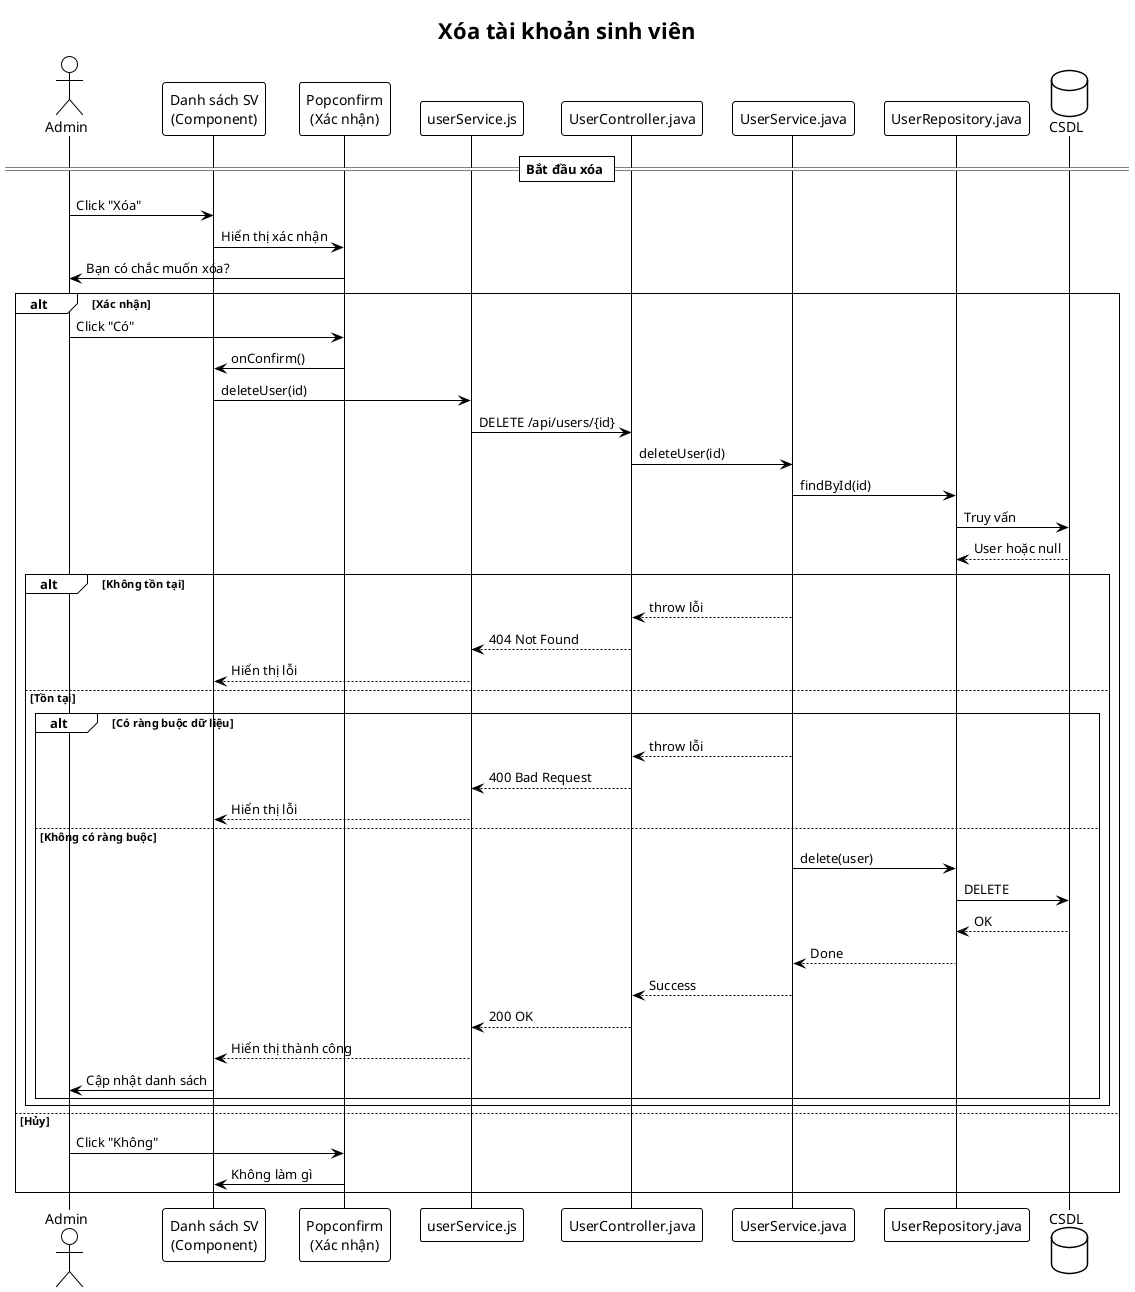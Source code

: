 @startuml
!theme plain
title Xóa tài khoản sinh viên

actor "Admin" as User

participant "Danh sách SV\n(Component)" as Component
participant "Popconfirm\n(Xác nhận)" as Popconfirm
participant "userService.js" as FrontendService
participant "UserController.java" as Controller
participant "UserService.java" as Service
participant "UserRepository.java" as Repository
database "CSDL" as DB

== Bắt đầu xóa ==
User -> Component: Click "Xóa"
Component -> Popconfirm: Hiển thị xác nhận
Popconfirm -> User: Bạn có chắc muốn xóa?

alt Xác nhận
    User -> Popconfirm: Click "Có"
    Popconfirm -> Component: onConfirm()
    Component -> FrontendService: deleteUser(id)
    FrontendService -> Controller: DELETE /api/users/{id}
    Controller -> Service: deleteUser(id)
    Service -> Repository: findById(id)
    Repository -> DB: Truy vấn
    DB --> Repository: User hoặc null

    alt Không tồn tại
        Service --> Controller: throw lỗi
        Controller --> FrontendService: 404 Not Found
        FrontendService --> Component: Hiển thị lỗi
    else Tồn tại
        alt Có ràng buộc dữ liệu
            Service --> Controller: throw lỗi
            Controller --> FrontendService: 400 Bad Request
            FrontendService --> Component: Hiển thị lỗi
        else Không có ràng buộc
            Service -> Repository: delete(user)
            Repository -> DB: DELETE
            DB --> Repository: OK
            Repository --> Service: Done
            Service --> Controller: Success
            Controller --> FrontendService: 200 OK
            FrontendService --> Component: Hiển thị thành công
            Component -> User: Cập nhật danh sách
        end
    end
else Hủy
    User -> Popconfirm: Click "Không"
    Popconfirm -> Component: Không làm gì
end

@enduml
